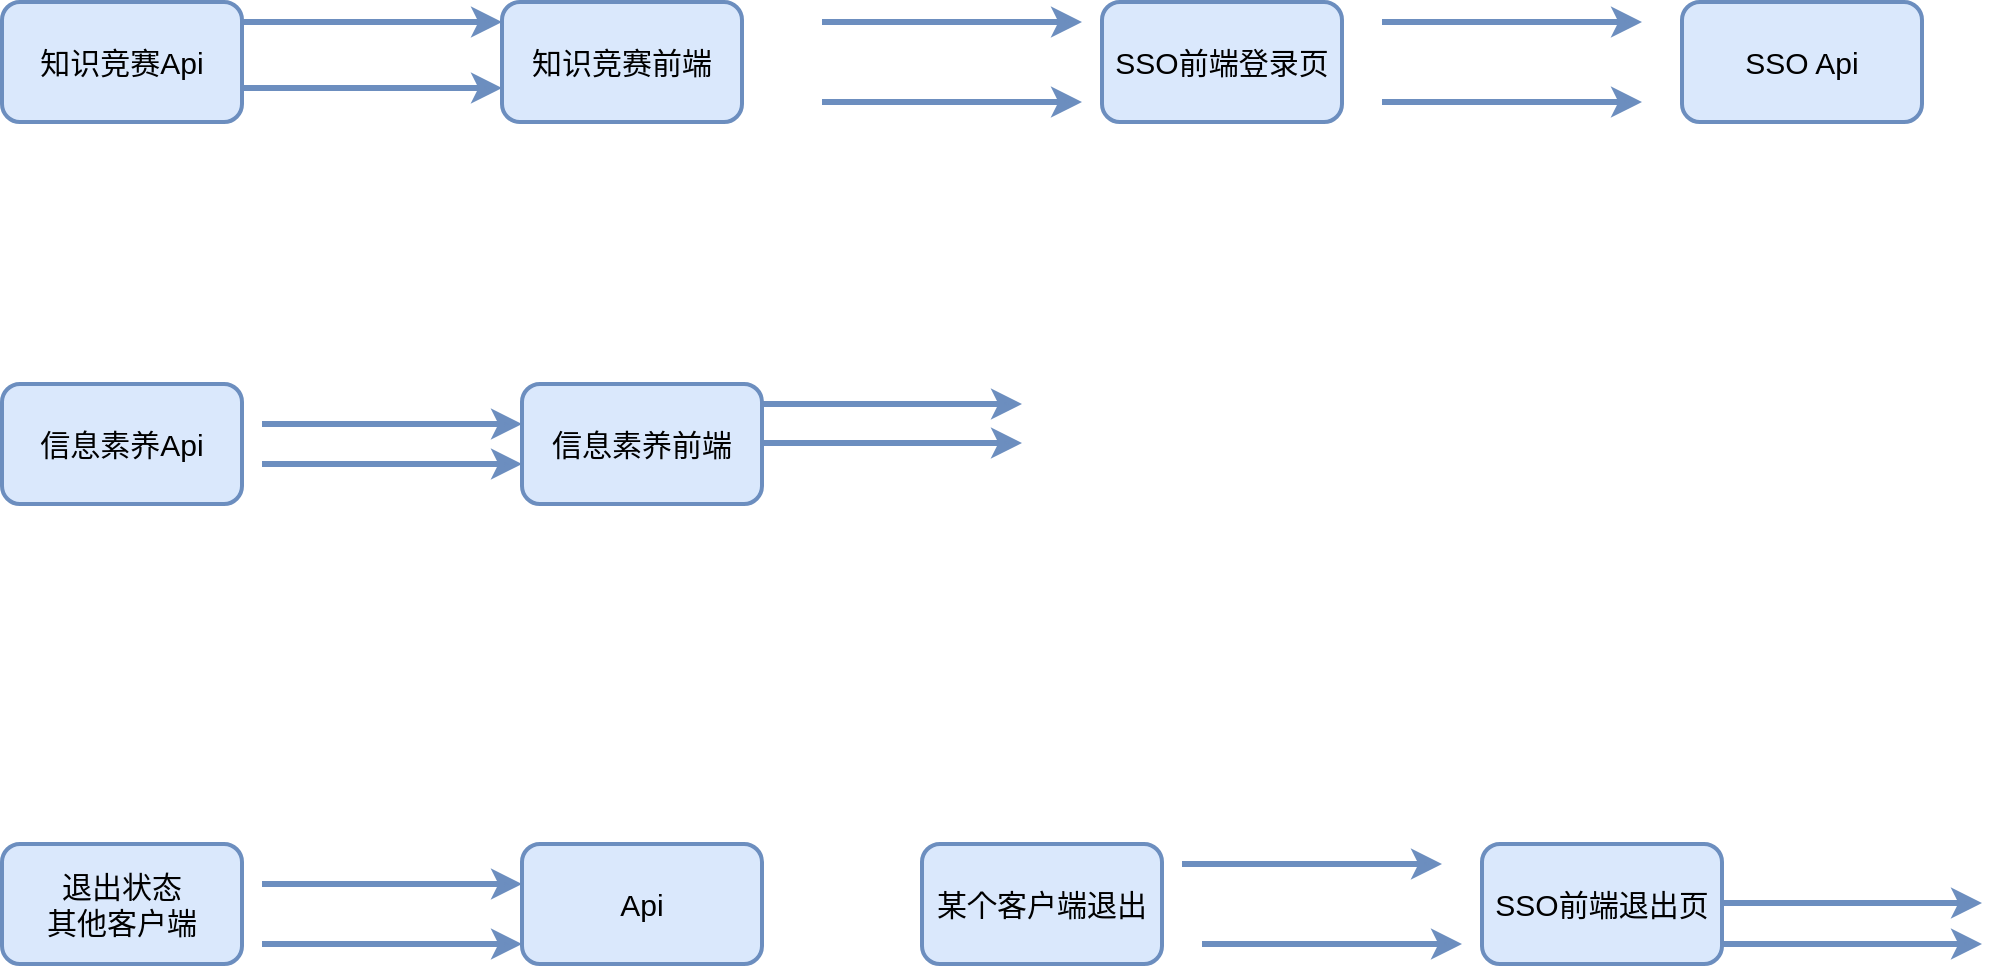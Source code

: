 <mxfile version="20.2.0" type="github">
  <diagram id="MmWCuzawCpAn4VSDzp1v" name="第 1 页">
    <mxGraphModel dx="2076" dy="1078" grid="1" gridSize="10" guides="1" tooltips="1" connect="1" arrows="1" fold="1" page="1" pageScale="1" pageWidth="583" pageHeight="827" math="0" shadow="0">
      <root>
        <mxCell id="0" />
        <mxCell id="1" parent="0" />
        <mxCell id="PNbjyHo3dAUq9fAaba8z-1" value="知识竞赛Api" style="rounded=1;whiteSpace=wrap;html=1;fillColor=#dae8fc;strokeColor=#6c8ebf;strokeWidth=2;fontSize=15;" vertex="1" parent="1">
          <mxGeometry x="30" y="49" width="120" height="60" as="geometry" />
        </mxCell>
        <mxCell id="PNbjyHo3dAUq9fAaba8z-3" value="信息素养Api" style="rounded=1;whiteSpace=wrap;html=1;fillColor=#dae8fc;strokeColor=#6c8ebf;strokeWidth=2;fontSize=15;" vertex="1" parent="1">
          <mxGeometry x="30" y="240" width="120" height="60" as="geometry" />
        </mxCell>
        <mxCell id="PNbjyHo3dAUq9fAaba8z-4" value="信息素养前端" style="rounded=1;whiteSpace=wrap;html=1;fillColor=#dae8fc;strokeColor=#6c8ebf;strokeWidth=2;fontSize=15;" vertex="1" parent="1">
          <mxGeometry x="290" y="240" width="120" height="60" as="geometry" />
        </mxCell>
        <mxCell id="PNbjyHo3dAUq9fAaba8z-5" value="SSO Api" style="rounded=1;whiteSpace=wrap;html=1;fillColor=#dae8fc;strokeColor=#6c8ebf;strokeWidth=2;fontSize=15;" vertex="1" parent="1">
          <mxGeometry x="870" y="49" width="120" height="60" as="geometry" />
        </mxCell>
        <mxCell id="PNbjyHo3dAUq9fAaba8z-6" value="SSO前端登录页" style="rounded=1;whiteSpace=wrap;html=1;fillColor=#dae8fc;strokeColor=#6c8ebf;strokeWidth=2;fontSize=15;" vertex="1" parent="1">
          <mxGeometry x="580" y="49" width="120" height="60" as="geometry" />
        </mxCell>
        <mxCell id="PNbjyHo3dAUq9fAaba8z-7" value="知识竞赛前端" style="rounded=1;whiteSpace=wrap;html=1;fillColor=#dae8fc;strokeColor=#6c8ebf;strokeWidth=2;fontSize=15;" vertex="1" parent="1">
          <mxGeometry x="280" y="49" width="120" height="60" as="geometry" />
        </mxCell>
        <mxCell id="PNbjyHo3dAUq9fAaba8z-8" value="SSO前端退出页" style="rounded=1;whiteSpace=wrap;html=1;fillColor=#dae8fc;strokeColor=#6c8ebf;strokeWidth=2;fontSize=15;" vertex="1" parent="1">
          <mxGeometry x="770" y="470" width="120" height="60" as="geometry" />
        </mxCell>
        <mxCell id="PNbjyHo3dAUq9fAaba8z-9" value="某个客户端退出" style="rounded=1;whiteSpace=wrap;html=1;fillColor=#dae8fc;strokeColor=#6c8ebf;strokeWidth=2;fontSize=15;" vertex="1" parent="1">
          <mxGeometry x="490" y="470" width="120" height="60" as="geometry" />
        </mxCell>
        <mxCell id="PNbjyHo3dAUq9fAaba8z-10" value="Api" style="rounded=1;whiteSpace=wrap;html=1;fillColor=#dae8fc;strokeColor=#6c8ebf;strokeWidth=2;fontSize=15;" vertex="1" parent="1">
          <mxGeometry x="290" y="470" width="120" height="60" as="geometry" />
        </mxCell>
        <mxCell id="PNbjyHo3dAUq9fAaba8z-11" value="退出状态&lt;br&gt;其他客户端" style="rounded=1;whiteSpace=wrap;html=1;fillColor=#dae8fc;strokeColor=#6c8ebf;strokeWidth=2;fontSize=15;" vertex="1" parent="1">
          <mxGeometry x="30" y="470" width="120" height="60" as="geometry" />
        </mxCell>
        <mxCell id="PNbjyHo3dAUq9fAaba8z-12" value="" style="endArrow=classic;html=1;rounded=0;fontSize=15;strokeWidth=3;fillColor=#dae8fc;strokeColor=#6c8ebf;entryX=0;entryY=0.25;entryDx=0;entryDy=0;exitX=1;exitY=0.25;exitDx=0;exitDy=0;" edge="1" parent="1">
          <mxGeometry width="50" height="50" relative="1" as="geometry">
            <mxPoint x="150" y="92" as="sourcePoint" />
            <mxPoint x="280" y="92" as="targetPoint" />
          </mxGeometry>
        </mxCell>
        <mxCell id="PNbjyHo3dAUq9fAaba8z-13" value="" style="endArrow=classic;html=1;rounded=0;fontSize=15;strokeWidth=3;fillColor=#dae8fc;strokeColor=#6c8ebf;entryX=0;entryY=0.25;entryDx=0;entryDy=0;exitX=1;exitY=0.25;exitDx=0;exitDy=0;" edge="1" parent="1">
          <mxGeometry width="50" height="50" relative="1" as="geometry">
            <mxPoint x="630" y="520" as="sourcePoint" />
            <mxPoint x="760" y="520" as="targetPoint" />
          </mxGeometry>
        </mxCell>
        <mxCell id="PNbjyHo3dAUq9fAaba8z-14" value="" style="endArrow=classic;html=1;rounded=0;fontSize=15;strokeWidth=3;fillColor=#dae8fc;strokeColor=#6c8ebf;entryX=0;entryY=0.25;entryDx=0;entryDy=0;exitX=1;exitY=0.25;exitDx=0;exitDy=0;" edge="1" parent="1">
          <mxGeometry width="50" height="50" relative="1" as="geometry">
            <mxPoint x="620" y="480" as="sourcePoint" />
            <mxPoint x="750" y="480" as="targetPoint" />
          </mxGeometry>
        </mxCell>
        <mxCell id="PNbjyHo3dAUq9fAaba8z-15" value="" style="endArrow=classic;html=1;rounded=0;fontSize=15;strokeWidth=3;fillColor=#dae8fc;strokeColor=#6c8ebf;entryX=0;entryY=0.25;entryDx=0;entryDy=0;exitX=1;exitY=0.25;exitDx=0;exitDy=0;" edge="1" parent="1">
          <mxGeometry width="50" height="50" relative="1" as="geometry">
            <mxPoint x="410" y="250" as="sourcePoint" />
            <mxPoint x="540" y="250" as="targetPoint" />
          </mxGeometry>
        </mxCell>
        <mxCell id="PNbjyHo3dAUq9fAaba8z-16" value="" style="endArrow=classic;html=1;rounded=0;fontSize=15;strokeWidth=3;fillColor=#dae8fc;strokeColor=#6c8ebf;entryX=0;entryY=0.25;entryDx=0;entryDy=0;exitX=1;exitY=0.25;exitDx=0;exitDy=0;" edge="1" parent="1">
          <mxGeometry width="50" height="50" relative="1" as="geometry">
            <mxPoint x="410" y="269.5" as="sourcePoint" />
            <mxPoint x="540" y="269.5" as="targetPoint" />
          </mxGeometry>
        </mxCell>
        <mxCell id="PNbjyHo3dAUq9fAaba8z-17" value="" style="endArrow=classic;html=1;rounded=0;fontSize=15;strokeWidth=3;fillColor=#dae8fc;strokeColor=#6c8ebf;entryX=0;entryY=0.25;entryDx=0;entryDy=0;exitX=1;exitY=0.25;exitDx=0;exitDy=0;" edge="1" parent="1">
          <mxGeometry width="50" height="50" relative="1" as="geometry">
            <mxPoint x="160" y="280" as="sourcePoint" />
            <mxPoint x="290" y="280" as="targetPoint" />
          </mxGeometry>
        </mxCell>
        <mxCell id="PNbjyHo3dAUq9fAaba8z-18" value="" style="endArrow=classic;html=1;rounded=0;fontSize=15;strokeWidth=3;fillColor=#dae8fc;strokeColor=#6c8ebf;entryX=0;entryY=0.25;entryDx=0;entryDy=0;exitX=1;exitY=0.25;exitDx=0;exitDy=0;" edge="1" parent="1">
          <mxGeometry width="50" height="50" relative="1" as="geometry">
            <mxPoint x="160" y="260" as="sourcePoint" />
            <mxPoint x="290" y="260" as="targetPoint" />
          </mxGeometry>
        </mxCell>
        <mxCell id="PNbjyHo3dAUq9fAaba8z-19" value="" style="endArrow=classic;html=1;rounded=0;fontSize=15;strokeWidth=3;fillColor=#dae8fc;strokeColor=#6c8ebf;entryX=0;entryY=0.25;entryDx=0;entryDy=0;exitX=1;exitY=0.25;exitDx=0;exitDy=0;" edge="1" parent="1">
          <mxGeometry width="50" height="50" relative="1" as="geometry">
            <mxPoint x="720" y="59" as="sourcePoint" />
            <mxPoint x="850" y="59" as="targetPoint" />
          </mxGeometry>
        </mxCell>
        <mxCell id="PNbjyHo3dAUq9fAaba8z-20" value="" style="endArrow=classic;html=1;rounded=0;fontSize=15;strokeWidth=3;fillColor=#dae8fc;strokeColor=#6c8ebf;entryX=0;entryY=0.25;entryDx=0;entryDy=0;exitX=1;exitY=0.25;exitDx=0;exitDy=0;" edge="1" parent="1">
          <mxGeometry width="50" height="50" relative="1" as="geometry">
            <mxPoint x="720" y="99" as="sourcePoint" />
            <mxPoint x="850" y="99" as="targetPoint" />
          </mxGeometry>
        </mxCell>
        <mxCell id="PNbjyHo3dAUq9fAaba8z-21" value="" style="endArrow=classic;html=1;rounded=0;fontSize=15;strokeWidth=3;fillColor=#dae8fc;strokeColor=#6c8ebf;entryX=0;entryY=0.25;entryDx=0;entryDy=0;exitX=1;exitY=0.25;exitDx=0;exitDy=0;" edge="1" parent="1">
          <mxGeometry width="50" height="50" relative="1" as="geometry">
            <mxPoint x="150" y="59" as="sourcePoint" />
            <mxPoint x="280" y="59" as="targetPoint" />
          </mxGeometry>
        </mxCell>
        <mxCell id="PNbjyHo3dAUq9fAaba8z-22" value="" style="endArrow=classic;html=1;rounded=0;fontSize=15;strokeWidth=3;fillColor=#dae8fc;strokeColor=#6c8ebf;entryX=0;entryY=0.25;entryDx=0;entryDy=0;exitX=1;exitY=0.25;exitDx=0;exitDy=0;" edge="1" parent="1">
          <mxGeometry width="50" height="50" relative="1" as="geometry">
            <mxPoint x="440" y="59" as="sourcePoint" />
            <mxPoint x="570" y="59" as="targetPoint" />
          </mxGeometry>
        </mxCell>
        <mxCell id="PNbjyHo3dAUq9fAaba8z-23" value="" style="endArrow=classic;html=1;rounded=0;fontSize=15;strokeWidth=3;fillColor=#dae8fc;strokeColor=#6c8ebf;entryX=0;entryY=0.25;entryDx=0;entryDy=0;exitX=1;exitY=0.25;exitDx=0;exitDy=0;" edge="1" parent="1">
          <mxGeometry width="50" height="50" relative="1" as="geometry">
            <mxPoint x="440" y="99" as="sourcePoint" />
            <mxPoint x="570" y="99" as="targetPoint" />
          </mxGeometry>
        </mxCell>
        <mxCell id="PNbjyHo3dAUq9fAaba8z-26" value="" style="endArrow=classic;html=1;rounded=0;fontSize=15;strokeWidth=3;fillColor=#dae8fc;strokeColor=#6c8ebf;entryX=0;entryY=0.25;entryDx=0;entryDy=0;exitX=1;exitY=0.25;exitDx=0;exitDy=0;" edge="1" parent="1">
          <mxGeometry width="50" height="50" relative="1" as="geometry">
            <mxPoint x="890" y="520" as="sourcePoint" />
            <mxPoint x="1020" y="520" as="targetPoint" />
          </mxGeometry>
        </mxCell>
        <mxCell id="PNbjyHo3dAUq9fAaba8z-27" value="" style="endArrow=classic;html=1;rounded=0;fontSize=15;strokeWidth=3;fillColor=#dae8fc;strokeColor=#6c8ebf;entryX=0;entryY=0.25;entryDx=0;entryDy=0;exitX=1;exitY=0.25;exitDx=0;exitDy=0;" edge="1" parent="1">
          <mxGeometry width="50" height="50" relative="1" as="geometry">
            <mxPoint x="890" y="499.5" as="sourcePoint" />
            <mxPoint x="1020" y="499.5" as="targetPoint" />
          </mxGeometry>
        </mxCell>
        <mxCell id="PNbjyHo3dAUq9fAaba8z-28" value="" style="endArrow=classic;html=1;rounded=0;fontSize=15;strokeWidth=3;fillColor=#dae8fc;strokeColor=#6c8ebf;entryX=0;entryY=0.25;entryDx=0;entryDy=0;exitX=1;exitY=0.25;exitDx=0;exitDy=0;" edge="1" parent="1">
          <mxGeometry width="50" height="50" relative="1" as="geometry">
            <mxPoint x="160" y="520" as="sourcePoint" />
            <mxPoint x="290" y="520" as="targetPoint" />
          </mxGeometry>
        </mxCell>
        <mxCell id="PNbjyHo3dAUq9fAaba8z-29" value="" style="endArrow=classic;html=1;rounded=0;fontSize=15;strokeWidth=3;fillColor=#dae8fc;strokeColor=#6c8ebf;entryX=0;entryY=0.25;entryDx=0;entryDy=0;exitX=1;exitY=0.25;exitDx=0;exitDy=0;" edge="1" parent="1">
          <mxGeometry width="50" height="50" relative="1" as="geometry">
            <mxPoint x="160" y="490" as="sourcePoint" />
            <mxPoint x="290" y="490" as="targetPoint" />
          </mxGeometry>
        </mxCell>
      </root>
    </mxGraphModel>
  </diagram>
</mxfile>

